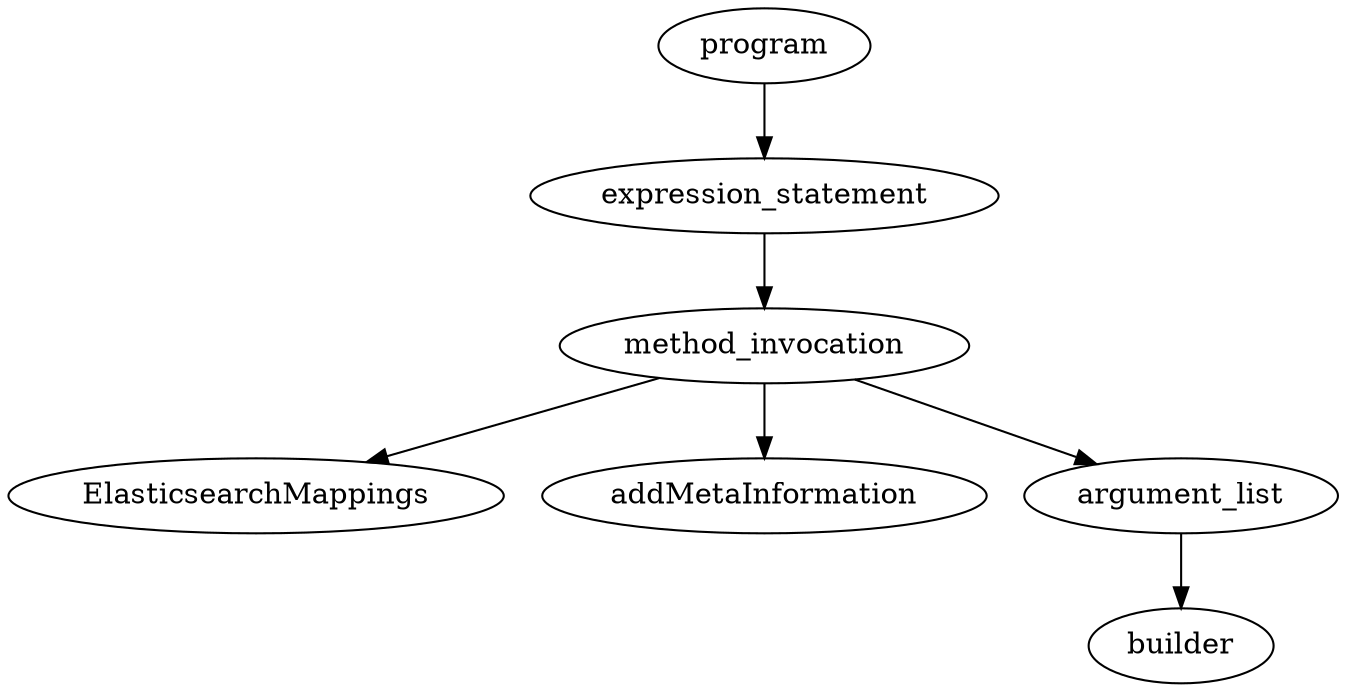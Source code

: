 digraph  {
5 [label=program, node_type=program];
6 [label=expression_statement, node_type=expression_statement];
7 [label=method_invocation, node_type=method_invocation];
8 [label=ElasticsearchMappings, node_type=identifier];
9 [label=addMetaInformation, node_type=identifier];
10 [label=argument_list, node_type=argument_list];
11 [label=builder, node_type=identifier];
5 -> 6  [key=0];
6 -> 7  [key=0];
7 -> 8  [key=0];
7 -> 9  [key=0];
7 -> 10  [key=0];
10 -> 11  [key=0];
}
